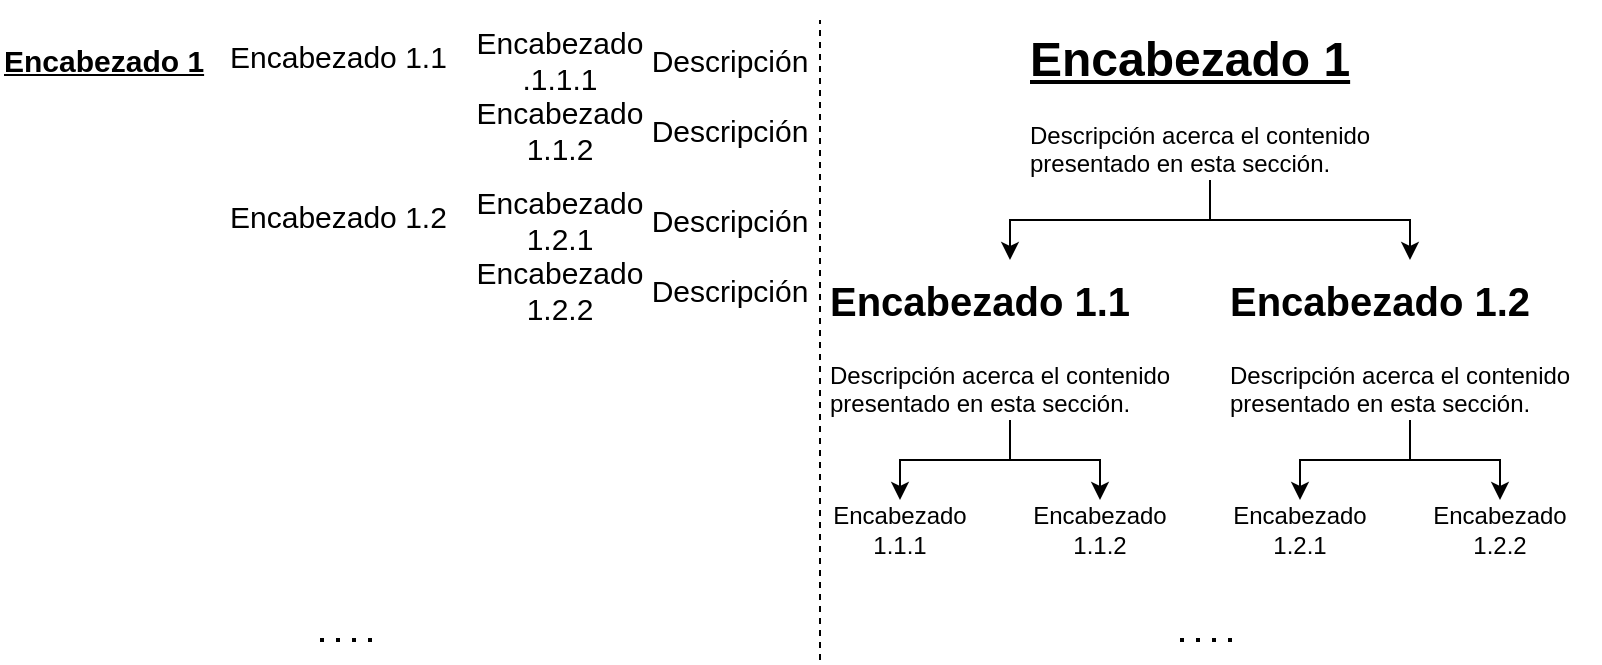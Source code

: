 <mxfile version="15.8.7" type="device"><diagram id="xCSzRPZr-ixNfz0lkktr" name="Page-1"><mxGraphModel dx="1718" dy="1659" grid="1" gridSize="10" guides="1" tooltips="1" connect="1" arrows="1" fold="1" page="1" pageScale="1" pageWidth="850" pageHeight="1100" math="0" shadow="0"><root><mxCell id="0"/><mxCell id="1" parent="0"/><mxCell id="cU6j0YdKlT9-EKyONLlR-4" style="edgeStyle=orthogonalEdgeStyle;rounded=0;orthogonalLoop=1;jettySize=auto;html=1;exitX=0.5;exitY=1;exitDx=0;exitDy=0;entryX=0.5;entryY=0;entryDx=0;entryDy=0;" edge="1" parent="1" source="cU6j0YdKlT9-EKyONLlR-1" target="cU6j0YdKlT9-EKyONLlR-3"><mxGeometry relative="1" as="geometry"/></mxCell><mxCell id="cU6j0YdKlT9-EKyONLlR-5" style="edgeStyle=orthogonalEdgeStyle;rounded=0;orthogonalLoop=1;jettySize=auto;html=1;exitX=0.5;exitY=1;exitDx=0;exitDy=0;entryX=0.5;entryY=0;entryDx=0;entryDy=0;" edge="1" parent="1" source="cU6j0YdKlT9-EKyONLlR-1" target="cU6j0YdKlT9-EKyONLlR-2"><mxGeometry relative="1" as="geometry"/></mxCell><mxCell id="cU6j0YdKlT9-EKyONLlR-1" value="&lt;h1&gt;&lt;u&gt;Encabezado 1&lt;/u&gt;&lt;/h1&gt;&lt;p&gt;Descripción acerca el contenido presentado en esta sección.&lt;/p&gt;" style="text;html=1;strokeColor=none;fillColor=none;spacing=5;spacingTop=-20;whiteSpace=wrap;overflow=hidden;rounded=0;" vertex="1" parent="1"><mxGeometry x="500" width="190" height="80" as="geometry"/></mxCell><mxCell id="cU6j0YdKlT9-EKyONLlR-10" style="edgeStyle=orthogonalEdgeStyle;rounded=0;orthogonalLoop=1;jettySize=auto;html=1;exitX=0.5;exitY=1;exitDx=0;exitDy=0;" edge="1" parent="1" source="cU6j0YdKlT9-EKyONLlR-2" target="cU6j0YdKlT9-EKyONLlR-6"><mxGeometry relative="1" as="geometry"/></mxCell><mxCell id="cU6j0YdKlT9-EKyONLlR-11" style="edgeStyle=orthogonalEdgeStyle;rounded=0;orthogonalLoop=1;jettySize=auto;html=1;exitX=0.5;exitY=1;exitDx=0;exitDy=0;" edge="1" parent="1" source="cU6j0YdKlT9-EKyONLlR-2" target="cU6j0YdKlT9-EKyONLlR-7"><mxGeometry relative="1" as="geometry"/></mxCell><mxCell id="cU6j0YdKlT9-EKyONLlR-2" value="&lt;h1&gt;&lt;font style=&quot;font-size: 20px&quot;&gt;Encabezado 1.1&lt;/font&gt;&lt;/h1&gt;&lt;p&gt;Descripción acerca el contenido presentado en esta sección.&lt;/p&gt;" style="text;html=1;strokeColor=none;fillColor=none;spacing=5;spacingTop=-20;whiteSpace=wrap;overflow=hidden;rounded=0;" vertex="1" parent="1"><mxGeometry x="400" y="120" width="190" height="80" as="geometry"/></mxCell><mxCell id="cU6j0YdKlT9-EKyONLlR-12" style="edgeStyle=orthogonalEdgeStyle;rounded=0;orthogonalLoop=1;jettySize=auto;html=1;exitX=0.5;exitY=1;exitDx=0;exitDy=0;entryX=0.5;entryY=0;entryDx=0;entryDy=0;" edge="1" parent="1" source="cU6j0YdKlT9-EKyONLlR-3" target="cU6j0YdKlT9-EKyONLlR-8"><mxGeometry relative="1" as="geometry"/></mxCell><mxCell id="cU6j0YdKlT9-EKyONLlR-13" style="edgeStyle=orthogonalEdgeStyle;rounded=0;orthogonalLoop=1;jettySize=auto;html=1;exitX=0.5;exitY=1;exitDx=0;exitDy=0;entryX=0.5;entryY=0;entryDx=0;entryDy=0;" edge="1" parent="1" source="cU6j0YdKlT9-EKyONLlR-3" target="cU6j0YdKlT9-EKyONLlR-9"><mxGeometry relative="1" as="geometry"/></mxCell><mxCell id="cU6j0YdKlT9-EKyONLlR-3" value="&lt;h1&gt;&lt;font style=&quot;font-size: 20px&quot;&gt;Encabezado 1.2&lt;/font&gt;&lt;/h1&gt;&lt;p&gt;Descripción acerca el contenido presentado en esta sección.&lt;/p&gt;" style="text;html=1;strokeColor=none;fillColor=none;spacing=5;spacingTop=-20;whiteSpace=wrap;overflow=hidden;rounded=0;" vertex="1" parent="1"><mxGeometry x="600" y="120" width="190" height="80" as="geometry"/></mxCell><mxCell id="cU6j0YdKlT9-EKyONLlR-6" value="Encabezado 1.1.1" style="text;html=1;strokeColor=none;fillColor=none;align=center;verticalAlign=middle;whiteSpace=wrap;rounded=0;" vertex="1" parent="1"><mxGeometry x="400" y="240" width="80" height="30" as="geometry"/></mxCell><mxCell id="cU6j0YdKlT9-EKyONLlR-7" value="Encabezado 1.1.2" style="text;html=1;strokeColor=none;fillColor=none;align=center;verticalAlign=middle;whiteSpace=wrap;rounded=0;" vertex="1" parent="1"><mxGeometry x="500" y="240" width="80" height="30" as="geometry"/></mxCell><mxCell id="cU6j0YdKlT9-EKyONLlR-8" value="Encabezado 1.2.1" style="text;html=1;strokeColor=none;fillColor=none;align=center;verticalAlign=middle;whiteSpace=wrap;rounded=0;" vertex="1" parent="1"><mxGeometry x="600" y="240" width="80" height="30" as="geometry"/></mxCell><mxCell id="cU6j0YdKlT9-EKyONLlR-9" value="Encabezado 1.2.2" style="text;html=1;strokeColor=none;fillColor=none;align=center;verticalAlign=middle;whiteSpace=wrap;rounded=0;" vertex="1" parent="1"><mxGeometry x="700" y="240" width="80" height="30" as="geometry"/></mxCell><mxCell id="cU6j0YdKlT9-EKyONLlR-14" value="" style="endArrow=none;dashed=1;html=1;dashPattern=1 3;strokeWidth=2;rounded=0;" edge="1" parent="1"><mxGeometry width="50" height="50" relative="1" as="geometry"><mxPoint x="580" y="310" as="sourcePoint"/><mxPoint x="610" y="310" as="targetPoint"/></mxGeometry></mxCell><mxCell id="cU6j0YdKlT9-EKyONLlR-15" value="" style="endArrow=none;dashed=1;html=1;rounded=0;" edge="1" parent="1"><mxGeometry width="50" height="50" relative="1" as="geometry"><mxPoint x="400" y="320" as="sourcePoint"/><mxPoint x="400" as="targetPoint"/></mxGeometry></mxCell><mxCell id="cU6j0YdKlT9-EKyONLlR-17" value="&lt;font size=&quot;1&quot;&gt;&lt;b&gt;&lt;u style=&quot;font-size: 15px&quot;&gt;Encabezado 1&lt;/u&gt;&lt;/b&gt;&lt;/font&gt;" style="text;html=1;strokeColor=none;fillColor=none;align=left;verticalAlign=top;whiteSpace=wrap;rounded=0;fontSize=15;fontStyle=0" vertex="1" parent="1"><mxGeometry x="-10" y="5" width="110" height="40" as="geometry"/></mxCell><mxCell id="cU6j0YdKlT9-EKyONLlR-18" value="&lt;h1 style=&quot;font-size: 15px&quot;&gt;&lt;font style=&quot;font-size: 15px ; font-weight: normal&quot;&gt;Encabezado 1.1&lt;/font&gt;&lt;/h1&gt;&lt;p style=&quot;font-size: 15px&quot;&gt;&lt;br style=&quot;font-size: 15px&quot;&gt;&lt;/p&gt;" style="text;html=1;strokeColor=none;fillColor=none;spacing=5;spacingTop=-20;whiteSpace=wrap;overflow=hidden;rounded=0;fontSize=15;fontStyle=0;align=left;" vertex="1" parent="1"><mxGeometry x="100" y="10" width="130" height="40" as="geometry"/></mxCell><mxCell id="cU6j0YdKlT9-EKyONLlR-19" value="&lt;h1 style=&quot;font-size: 15px&quot;&gt;&lt;font style=&quot;font-size: 15px ; font-weight: normal&quot;&gt;Encabezado 1.2&lt;/font&gt;&lt;/h1&gt;&lt;p style=&quot;font-size: 15px&quot;&gt;&lt;br style=&quot;font-size: 15px&quot;&gt;&lt;/p&gt;" style="text;html=1;strokeColor=none;fillColor=none;spacing=5;spacingTop=-20;whiteSpace=wrap;overflow=hidden;rounded=0;fontSize=15;fontStyle=0" vertex="1" parent="1"><mxGeometry x="100" y="90" width="130" height="40" as="geometry"/></mxCell><mxCell id="cU6j0YdKlT9-EKyONLlR-20" value="Encabezado .1.1.1" style="text;html=1;strokeColor=none;fillColor=none;align=center;verticalAlign=middle;whiteSpace=wrap;rounded=0;fontSize=15;fontStyle=0" vertex="1" parent="1"><mxGeometry x="230" y="5" width="80" height="30" as="geometry"/></mxCell><mxCell id="cU6j0YdKlT9-EKyONLlR-21" value="Encabezado 1.1.2" style="text;html=1;strokeColor=none;fillColor=none;align=center;verticalAlign=middle;whiteSpace=wrap;rounded=0;fontSize=15;" vertex="1" parent="1"><mxGeometry x="230" y="40" width="80" height="30" as="geometry"/></mxCell><mxCell id="cU6j0YdKlT9-EKyONLlR-22" value="Encabezado 1.2.1" style="text;html=1;strokeColor=none;fillColor=none;align=center;verticalAlign=middle;whiteSpace=wrap;rounded=0;fontSize=15;fontStyle=0" vertex="1" parent="1"><mxGeometry x="230" y="85" width="80" height="30" as="geometry"/></mxCell><mxCell id="cU6j0YdKlT9-EKyONLlR-23" value="Encabezado 1.2.2" style="text;html=1;strokeColor=none;fillColor=none;align=center;verticalAlign=middle;whiteSpace=wrap;rounded=0;fontSize=15;fontStyle=0" vertex="1" parent="1"><mxGeometry x="230" y="120" width="80" height="30" as="geometry"/></mxCell><mxCell id="cU6j0YdKlT9-EKyONLlR-24" value="Descripción" style="text;html=1;strokeColor=none;fillColor=none;align=center;verticalAlign=middle;whiteSpace=wrap;rounded=0;fontSize=15;" vertex="1" parent="1"><mxGeometry x="330" y="5" width="50" height="30" as="geometry"/></mxCell><mxCell id="cU6j0YdKlT9-EKyONLlR-25" value="Descripción" style="text;html=1;strokeColor=none;fillColor=none;align=center;verticalAlign=middle;whiteSpace=wrap;rounded=0;fontSize=15;" vertex="1" parent="1"><mxGeometry x="330" y="40" width="50" height="30" as="geometry"/></mxCell><mxCell id="cU6j0YdKlT9-EKyONLlR-26" value="Descripción" style="text;html=1;strokeColor=none;fillColor=none;align=center;verticalAlign=middle;whiteSpace=wrap;rounded=0;fontSize=15;" vertex="1" parent="1"><mxGeometry x="330" y="85" width="50" height="30" as="geometry"/></mxCell><mxCell id="cU6j0YdKlT9-EKyONLlR-27" value="Descripción" style="text;html=1;strokeColor=none;fillColor=none;align=center;verticalAlign=middle;whiteSpace=wrap;rounded=0;fontSize=15;" vertex="1" parent="1"><mxGeometry x="330" y="120" width="50" height="30" as="geometry"/></mxCell><mxCell id="cU6j0YdKlT9-EKyONLlR-28" value="" style="endArrow=none;dashed=1;html=1;dashPattern=1 3;strokeWidth=2;rounded=0;" edge="1" parent="1"><mxGeometry width="50" height="50" relative="1" as="geometry"><mxPoint x="150" y="310" as="sourcePoint"/><mxPoint x="180" y="310" as="targetPoint"/></mxGeometry></mxCell></root></mxGraphModel></diagram></mxfile>
